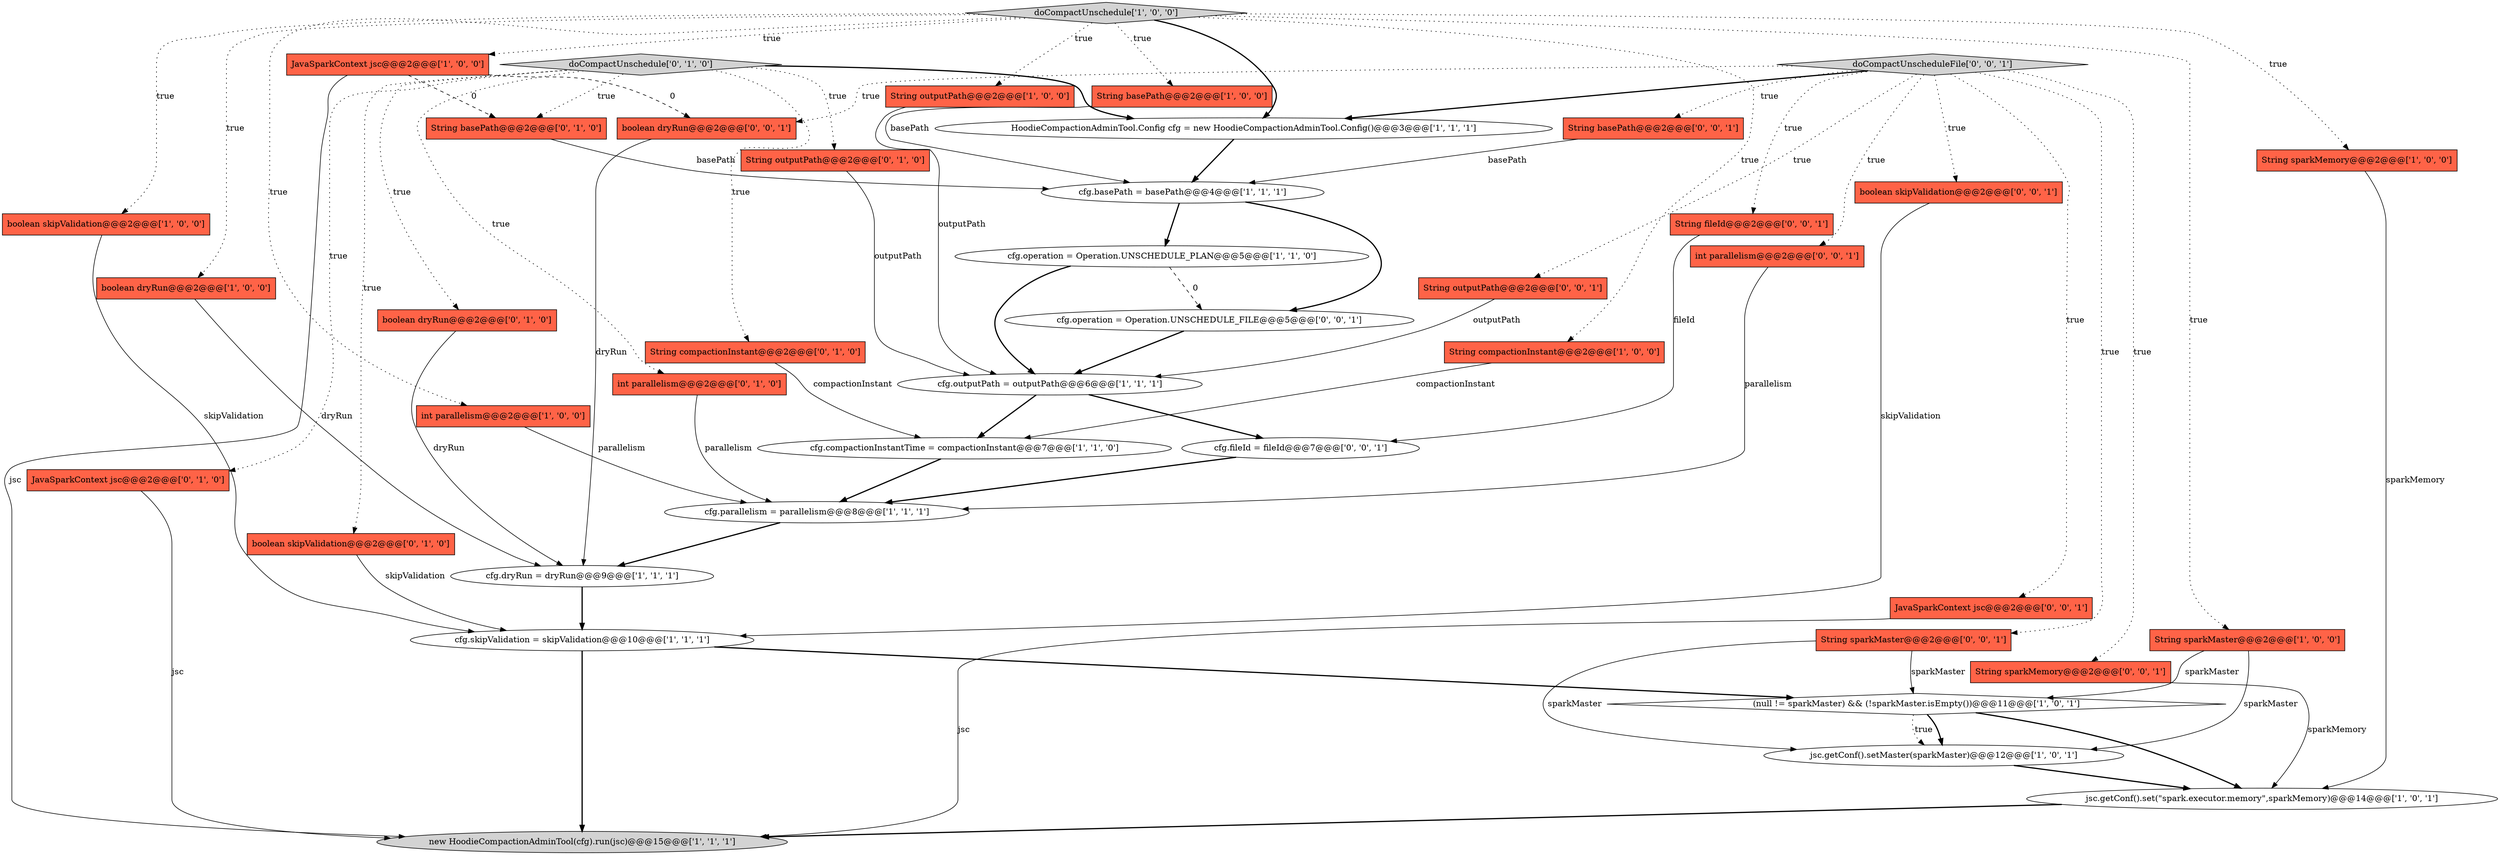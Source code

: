 digraph {
36 [style = filled, label = "cfg.operation = Operation.UNSCHEDULE_FILE@@@5@@@['0', '0', '1']", fillcolor = white, shape = ellipse image = "AAA0AAABBB3BBB"];
10 [style = filled, label = "String basePath@@@2@@@['1', '0', '0']", fillcolor = tomato, shape = box image = "AAA0AAABBB1BBB"];
33 [style = filled, label = "doCompactUnscheduleFile['0', '0', '1']", fillcolor = lightgray, shape = diamond image = "AAA0AAABBB3BBB"];
9 [style = filled, label = "(null != sparkMaster) && (!sparkMaster.isEmpty())@@@11@@@['1', '0', '1']", fillcolor = white, shape = diamond image = "AAA0AAABBB1BBB"];
26 [style = filled, label = "JavaSparkContext jsc@@@2@@@['0', '1', '0']", fillcolor = tomato, shape = box image = "AAA0AAABBB2BBB"];
7 [style = filled, label = "cfg.basePath = basePath@@@4@@@['1', '1', '1']", fillcolor = white, shape = ellipse image = "AAA0AAABBB1BBB"];
41 [style = filled, label = "boolean dryRun@@@2@@@['0', '0', '1']", fillcolor = tomato, shape = box image = "AAA0AAABBB3BBB"];
14 [style = filled, label = "String sparkMemory@@@2@@@['1', '0', '0']", fillcolor = tomato, shape = box image = "AAA0AAABBB1BBB"];
19 [style = filled, label = "boolean skipValidation@@@2@@@['1', '0', '0']", fillcolor = tomato, shape = box image = "AAA0AAABBB1BBB"];
16 [style = filled, label = "jsc.getConf().setMaster(sparkMaster)@@@12@@@['1', '0', '1']", fillcolor = white, shape = ellipse image = "AAA0AAABBB1BBB"];
13 [style = filled, label = "cfg.outputPath = outputPath@@@6@@@['1', '1', '1']", fillcolor = white, shape = ellipse image = "AAA0AAABBB1BBB"];
39 [style = filled, label = "boolean skipValidation@@@2@@@['0', '0', '1']", fillcolor = tomato, shape = box image = "AAA0AAABBB3BBB"];
23 [style = filled, label = "doCompactUnschedule['0', '1', '0']", fillcolor = lightgray, shape = diamond image = "AAA0AAABBB2BBB"];
1 [style = filled, label = "new HoodieCompactionAdminTool(cfg).run(jsc)@@@15@@@['1', '1', '1']", fillcolor = lightgray, shape = ellipse image = "AAA0AAABBB1BBB"];
8 [style = filled, label = "boolean dryRun@@@2@@@['1', '0', '0']", fillcolor = tomato, shape = box image = "AAA0AAABBB1BBB"];
18 [style = filled, label = "cfg.operation = Operation.UNSCHEDULE_PLAN@@@5@@@['1', '1', '0']", fillcolor = white, shape = ellipse image = "AAA0AAABBB1BBB"];
6 [style = filled, label = "cfg.dryRun = dryRun@@@9@@@['1', '1', '1']", fillcolor = white, shape = ellipse image = "AAA0AAABBB1BBB"];
28 [style = filled, label = "String outputPath@@@2@@@['0', '1', '0']", fillcolor = tomato, shape = box image = "AAA0AAABBB2BBB"];
15 [style = filled, label = "cfg.compactionInstantTime = compactionInstant@@@7@@@['1', '1', '0']", fillcolor = white, shape = ellipse image = "AAA0AAABBB1BBB"];
30 [style = filled, label = "String fileId@@@2@@@['0', '0', '1']", fillcolor = tomato, shape = box image = "AAA0AAABBB3BBB"];
5 [style = filled, label = "String sparkMaster@@@2@@@['1', '0', '0']", fillcolor = tomato, shape = box image = "AAA0AAABBB1BBB"];
21 [style = filled, label = "cfg.skipValidation = skipValidation@@@10@@@['1', '1', '1']", fillcolor = white, shape = ellipse image = "AAA0AAABBB1BBB"];
24 [style = filled, label = "boolean skipValidation@@@2@@@['0', '1', '0']", fillcolor = tomato, shape = box image = "AAA0AAABBB2BBB"];
37 [style = filled, label = "int parallelism@@@2@@@['0', '0', '1']", fillcolor = tomato, shape = box image = "AAA0AAABBB3BBB"];
38 [style = filled, label = "JavaSparkContext jsc@@@2@@@['0', '0', '1']", fillcolor = tomato, shape = box image = "AAA0AAABBB3BBB"];
3 [style = filled, label = "HoodieCompactionAdminTool.Config cfg = new HoodieCompactionAdminTool.Config()@@@3@@@['1', '1', '1']", fillcolor = white, shape = ellipse image = "AAA0AAABBB1BBB"];
34 [style = filled, label = "String outputPath@@@2@@@['0', '0', '1']", fillcolor = tomato, shape = box image = "AAA0AAABBB3BBB"];
29 [style = filled, label = "String basePath@@@2@@@['0', '1', '0']", fillcolor = tomato, shape = box image = "AAA1AAABBB2BBB"];
11 [style = filled, label = "String compactionInstant@@@2@@@['1', '0', '0']", fillcolor = tomato, shape = box image = "AAA0AAABBB1BBB"];
2 [style = filled, label = "doCompactUnschedule['1', '0', '0']", fillcolor = lightgray, shape = diamond image = "AAA0AAABBB1BBB"];
20 [style = filled, label = "JavaSparkContext jsc@@@2@@@['1', '0', '0']", fillcolor = tomato, shape = box image = "AAA1AAABBB1BBB"];
0 [style = filled, label = "jsc.getConf().set(\"spark.executor.memory\",sparkMemory)@@@14@@@['1', '0', '1']", fillcolor = white, shape = ellipse image = "AAA0AAABBB1BBB"];
4 [style = filled, label = "cfg.parallelism = parallelism@@@8@@@['1', '1', '1']", fillcolor = white, shape = ellipse image = "AAA0AAABBB1BBB"];
25 [style = filled, label = "boolean dryRun@@@2@@@['0', '1', '0']", fillcolor = tomato, shape = box image = "AAA0AAABBB2BBB"];
27 [style = filled, label = "String compactionInstant@@@2@@@['0', '1', '0']", fillcolor = tomato, shape = box image = "AAA0AAABBB2BBB"];
40 [style = filled, label = "String sparkMemory@@@2@@@['0', '0', '1']", fillcolor = tomato, shape = box image = "AAA0AAABBB3BBB"];
12 [style = filled, label = "int parallelism@@@2@@@['1', '0', '0']", fillcolor = tomato, shape = box image = "AAA0AAABBB1BBB"];
22 [style = filled, label = "int parallelism@@@2@@@['0', '1', '0']", fillcolor = tomato, shape = box image = "AAA0AAABBB2BBB"];
17 [style = filled, label = "String outputPath@@@2@@@['1', '0', '0']", fillcolor = tomato, shape = box image = "AAA0AAABBB1BBB"];
31 [style = filled, label = "String sparkMaster@@@2@@@['0', '0', '1']", fillcolor = tomato, shape = box image = "AAA0AAABBB3BBB"];
32 [style = filled, label = "cfg.fileId = fileId@@@7@@@['0', '0', '1']", fillcolor = white, shape = ellipse image = "AAA0AAABBB3BBB"];
35 [style = filled, label = "String basePath@@@2@@@['0', '0', '1']", fillcolor = tomato, shape = box image = "AAA0AAABBB3BBB"];
2->20 [style = dotted, label="true"];
16->0 [style = bold, label=""];
13->32 [style = bold, label=""];
9->0 [style = bold, label=""];
33->3 [style = bold, label=""];
23->22 [style = dotted, label="true"];
38->1 [style = solid, label="jsc"];
4->6 [style = bold, label=""];
5->16 [style = solid, label="sparkMaster"];
6->21 [style = bold, label=""];
23->28 [style = dotted, label="true"];
2->3 [style = bold, label=""];
2->17 [style = dotted, label="true"];
33->34 [style = dotted, label="true"];
33->39 [style = dotted, label="true"];
25->6 [style = solid, label="dryRun"];
5->9 [style = solid, label="sparkMaster"];
33->40 [style = dotted, label="true"];
30->32 [style = solid, label="fileId"];
20->1 [style = solid, label="jsc"];
17->13 [style = solid, label="outputPath"];
14->0 [style = solid, label="sparkMemory"];
27->15 [style = solid, label="compactionInstant"];
23->3 [style = bold, label=""];
22->4 [style = solid, label="parallelism"];
33->30 [style = dotted, label="true"];
26->1 [style = solid, label="jsc"];
41->6 [style = solid, label="dryRun"];
39->21 [style = solid, label="skipValidation"];
8->6 [style = solid, label="dryRun"];
9->16 [style = bold, label=""];
20->29 [style = dashed, label="0"];
2->11 [style = dotted, label="true"];
2->19 [style = dotted, label="true"];
31->9 [style = solid, label="sparkMaster"];
28->13 [style = solid, label="outputPath"];
21->9 [style = bold, label=""];
36->13 [style = bold, label=""];
23->26 [style = dotted, label="true"];
33->35 [style = dotted, label="true"];
35->7 [style = solid, label="basePath"];
3->7 [style = bold, label=""];
20->41 [style = dashed, label="0"];
0->1 [style = bold, label=""];
18->36 [style = dashed, label="0"];
21->1 [style = bold, label=""];
15->4 [style = bold, label=""];
23->27 [style = dotted, label="true"];
18->13 [style = bold, label=""];
2->12 [style = dotted, label="true"];
7->18 [style = bold, label=""];
2->14 [style = dotted, label="true"];
33->41 [style = dotted, label="true"];
32->4 [style = bold, label=""];
13->15 [style = bold, label=""];
11->15 [style = solid, label="compactionInstant"];
33->38 [style = dotted, label="true"];
9->16 [style = dotted, label="true"];
19->21 [style = solid, label="skipValidation"];
2->5 [style = dotted, label="true"];
23->29 [style = dotted, label="true"];
33->37 [style = dotted, label="true"];
31->16 [style = solid, label="sparkMaster"];
33->31 [style = dotted, label="true"];
12->4 [style = solid, label="parallelism"];
29->7 [style = solid, label="basePath"];
23->24 [style = dotted, label="true"];
23->25 [style = dotted, label="true"];
7->36 [style = bold, label=""];
2->8 [style = dotted, label="true"];
34->13 [style = solid, label="outputPath"];
24->21 [style = solid, label="skipValidation"];
2->10 [style = dotted, label="true"];
37->4 [style = solid, label="parallelism"];
40->0 [style = solid, label="sparkMemory"];
10->7 [style = solid, label="basePath"];
}
